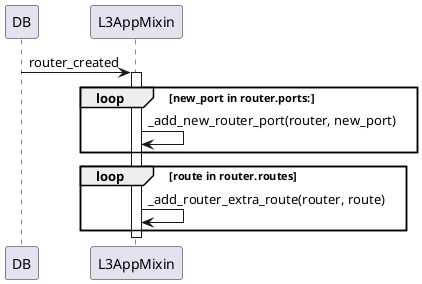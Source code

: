 @startuml router created
DB->L3AppMixin:router_created
activate L3AppMixin
loop new_port in router.ports:
    L3AppMixin->L3AppMixin:_add_new_router_port(router, new_port)
end
loop route in router.routes
    L3AppMixin->L3AppMixin:_add_router_extra_route(router, route)
end
deactivate
@enduml